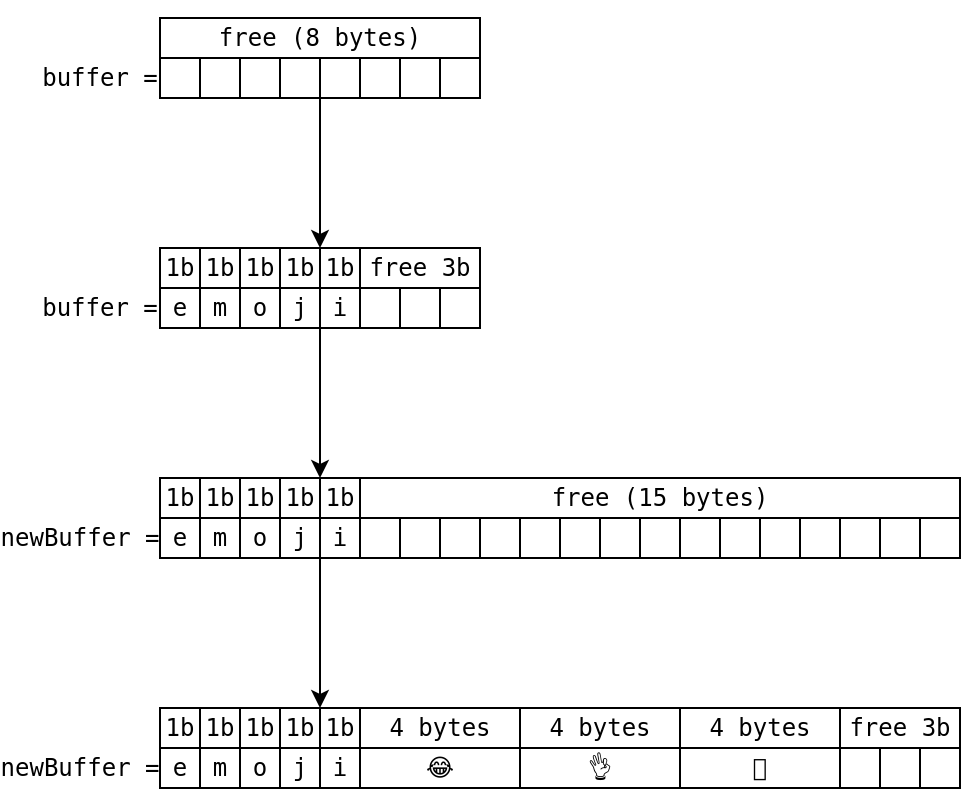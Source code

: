 <mxfile version="16.1.2" type="github"><diagram id="5okUJc6-Guek1TGiJGxz" name="Page-1"><mxGraphModel dx="1126" dy="863" grid="1" gridSize="10" guides="1" tooltips="1" connect="1" arrows="1" fold="1" page="1" pageScale="1" pageWidth="850" pageHeight="1100" math="0" shadow="0"><root><mxCell id="0"/><mxCell id="1" parent="0"/><mxCell id="M2fRfzTUFNH6pgmN4-ky-1" value="&lt;pre&gt;buffer =&lt;/pre&gt;" style="text;html=1;strokeColor=none;fillColor=none;align=center;verticalAlign=middle;whiteSpace=wrap;rounded=0;" vertex="1" parent="1"><mxGeometry x="240" y="380" width="60" height="30" as="geometry"/></mxCell><mxCell id="M2fRfzTUFNH6pgmN4-ky-2" value="" style="rounded=0;whiteSpace=wrap;html=1;" vertex="1" parent="1"><mxGeometry x="300" y="385" width="20" height="20" as="geometry"/></mxCell><mxCell id="M2fRfzTUFNH6pgmN4-ky-3" value="" style="rounded=0;whiteSpace=wrap;html=1;" vertex="1" parent="1"><mxGeometry x="320" y="385" width="20" height="20" as="geometry"/></mxCell><mxCell id="M2fRfzTUFNH6pgmN4-ky-4" value="" style="rounded=0;whiteSpace=wrap;html=1;" vertex="1" parent="1"><mxGeometry x="340" y="385" width="20" height="20" as="geometry"/></mxCell><mxCell id="M2fRfzTUFNH6pgmN4-ky-5" value="" style="rounded=0;whiteSpace=wrap;html=1;" vertex="1" parent="1"><mxGeometry x="360" y="385" width="20" height="20" as="geometry"/></mxCell><mxCell id="M2fRfzTUFNH6pgmN4-ky-6" value="" style="rounded=0;whiteSpace=wrap;html=1;" vertex="1" parent="1"><mxGeometry x="380" y="385" width="20" height="20" as="geometry"/></mxCell><mxCell id="M2fRfzTUFNH6pgmN4-ky-7" value="" style="rounded=0;whiteSpace=wrap;html=1;" vertex="1" parent="1"><mxGeometry x="400" y="385" width="20" height="20" as="geometry"/></mxCell><mxCell id="M2fRfzTUFNH6pgmN4-ky-8" value="" style="rounded=0;whiteSpace=wrap;html=1;" vertex="1" parent="1"><mxGeometry x="420" y="385" width="20" height="20" as="geometry"/></mxCell><mxCell id="M2fRfzTUFNH6pgmN4-ky-9" value="" style="rounded=0;whiteSpace=wrap;html=1;" vertex="1" parent="1"><mxGeometry x="440" y="385" width="20" height="20" as="geometry"/></mxCell><mxCell id="M2fRfzTUFNH6pgmN4-ky-10" value="&lt;pre&gt;free (8 bytes)&lt;/pre&gt;" style="rounded=0;whiteSpace=wrap;html=1;" vertex="1" parent="1"><mxGeometry x="300" y="365" width="160" height="20" as="geometry"/></mxCell><mxCell id="M2fRfzTUFNH6pgmN4-ky-11" value="" style="endArrow=classic;html=1;rounded=0;exitX=1;exitY=1;exitDx=0;exitDy=0;" edge="1" parent="1" source="M2fRfzTUFNH6pgmN4-ky-5"><mxGeometry width="50" height="50" relative="1" as="geometry"><mxPoint x="280" y="480" as="sourcePoint"/><mxPoint x="380" y="480" as="targetPoint"/></mxGeometry></mxCell><mxCell id="M2fRfzTUFNH6pgmN4-ky-12" value="&lt;pre&gt;buffer =&lt;/pre&gt;" style="text;html=1;strokeColor=none;fillColor=none;align=center;verticalAlign=middle;whiteSpace=wrap;rounded=0;" vertex="1" parent="1"><mxGeometry x="240" y="495" width="60" height="30" as="geometry"/></mxCell><mxCell id="M2fRfzTUFNH6pgmN4-ky-13" value="&lt;pre&gt;e&lt;/pre&gt;" style="rounded=0;whiteSpace=wrap;html=1;" vertex="1" parent="1"><mxGeometry x="300" y="500" width="20" height="20" as="geometry"/></mxCell><mxCell id="M2fRfzTUFNH6pgmN4-ky-23" value="&lt;pre&gt;m&lt;/pre&gt;" style="rounded=0;whiteSpace=wrap;html=1;" vertex="1" parent="1"><mxGeometry x="320" y="500" width="20" height="20" as="geometry"/></mxCell><mxCell id="M2fRfzTUFNH6pgmN4-ky-24" value="&lt;pre&gt;o&lt;/pre&gt;" style="rounded=0;whiteSpace=wrap;html=1;" vertex="1" parent="1"><mxGeometry x="340" y="500" width="20" height="20" as="geometry"/></mxCell><mxCell id="M2fRfzTUFNH6pgmN4-ky-25" value="&lt;pre&gt;j&lt;/pre&gt;" style="rounded=0;whiteSpace=wrap;html=1;" vertex="1" parent="1"><mxGeometry x="360" y="500" width="20" height="20" as="geometry"/></mxCell><mxCell id="M2fRfzTUFNH6pgmN4-ky-26" value="&lt;pre&gt;i&lt;/pre&gt;" style="rounded=0;whiteSpace=wrap;html=1;" vertex="1" parent="1"><mxGeometry x="380" y="500" width="20" height="20" as="geometry"/></mxCell><mxCell id="M2fRfzTUFNH6pgmN4-ky-27" value="&lt;pre&gt;&lt;br&gt;&lt;/pre&gt;" style="rounded=0;whiteSpace=wrap;html=1;" vertex="1" parent="1"><mxGeometry x="400" y="500" width="20" height="20" as="geometry"/></mxCell><mxCell id="M2fRfzTUFNH6pgmN4-ky-30" value="&lt;pre&gt;&lt;br&gt;&lt;/pre&gt;" style="rounded=0;whiteSpace=wrap;html=1;" vertex="1" parent="1"><mxGeometry x="420" y="500" width="20" height="20" as="geometry"/></mxCell><mxCell id="M2fRfzTUFNH6pgmN4-ky-31" value="&lt;pre&gt;&lt;br&gt;&lt;/pre&gt;" style="rounded=0;whiteSpace=wrap;html=1;" vertex="1" parent="1"><mxGeometry x="440" y="500" width="20" height="20" as="geometry"/></mxCell><mxCell id="M2fRfzTUFNH6pgmN4-ky-32" value="&lt;pre&gt;1b&lt;/pre&gt;" style="rounded=0;whiteSpace=wrap;html=1;" vertex="1" parent="1"><mxGeometry x="300" y="480" width="20" height="20" as="geometry"/></mxCell><mxCell id="M2fRfzTUFNH6pgmN4-ky-33" value="&lt;pre&gt;1b&lt;/pre&gt;" style="rounded=0;whiteSpace=wrap;html=1;" vertex="1" parent="1"><mxGeometry x="320" y="480" width="20" height="20" as="geometry"/></mxCell><mxCell id="M2fRfzTUFNH6pgmN4-ky-34" value="&lt;pre&gt;1b&lt;/pre&gt;" style="rounded=0;whiteSpace=wrap;html=1;" vertex="1" parent="1"><mxGeometry x="340" y="480" width="20" height="20" as="geometry"/></mxCell><mxCell id="M2fRfzTUFNH6pgmN4-ky-35" value="&lt;pre&gt;1b&lt;/pre&gt;" style="rounded=0;whiteSpace=wrap;html=1;" vertex="1" parent="1"><mxGeometry x="360" y="480" width="20" height="20" as="geometry"/></mxCell><mxCell id="M2fRfzTUFNH6pgmN4-ky-36" value="&lt;pre&gt;1b&lt;/pre&gt;" style="rounded=0;whiteSpace=wrap;html=1;" vertex="1" parent="1"><mxGeometry x="380" y="480" width="20" height="20" as="geometry"/></mxCell><mxCell id="M2fRfzTUFNH6pgmN4-ky-38" value="&lt;pre&gt;free 3b&lt;/pre&gt;" style="rounded=0;whiteSpace=wrap;html=1;" vertex="1" parent="1"><mxGeometry x="400" y="480" width="60" height="20" as="geometry"/></mxCell><mxCell id="M2fRfzTUFNH6pgmN4-ky-39" value="&lt;pre&gt;newBuffer =&lt;/pre&gt;" style="text;html=1;strokeColor=none;fillColor=none;align=center;verticalAlign=middle;whiteSpace=wrap;rounded=0;" vertex="1" parent="1"><mxGeometry x="230" y="610" width="60" height="30" as="geometry"/></mxCell><mxCell id="M2fRfzTUFNH6pgmN4-ky-40" value="&lt;pre&gt;e&lt;/pre&gt;" style="rounded=0;whiteSpace=wrap;html=1;" vertex="1" parent="1"><mxGeometry x="300" y="615" width="20" height="20" as="geometry"/></mxCell><mxCell id="M2fRfzTUFNH6pgmN4-ky-41" value="&lt;pre&gt;m&lt;/pre&gt;" style="rounded=0;whiteSpace=wrap;html=1;" vertex="1" parent="1"><mxGeometry x="320" y="615" width="20" height="20" as="geometry"/></mxCell><mxCell id="M2fRfzTUFNH6pgmN4-ky-42" value="&lt;pre&gt;o&lt;/pre&gt;" style="rounded=0;whiteSpace=wrap;html=1;" vertex="1" parent="1"><mxGeometry x="340" y="615" width="20" height="20" as="geometry"/></mxCell><mxCell id="M2fRfzTUFNH6pgmN4-ky-43" value="&lt;pre&gt;j&lt;/pre&gt;" style="rounded=0;whiteSpace=wrap;html=1;" vertex="1" parent="1"><mxGeometry x="360" y="615" width="20" height="20" as="geometry"/></mxCell><mxCell id="M2fRfzTUFNH6pgmN4-ky-44" value="&lt;pre&gt;i&lt;/pre&gt;" style="rounded=0;whiteSpace=wrap;html=1;" vertex="1" parent="1"><mxGeometry x="380" y="615" width="20" height="20" as="geometry"/></mxCell><mxCell id="M2fRfzTUFNH6pgmN4-ky-45" value="&lt;pre&gt;&lt;br&gt;&lt;/pre&gt;" style="rounded=0;whiteSpace=wrap;html=1;" vertex="1" parent="1"><mxGeometry x="400" y="615" width="20" height="20" as="geometry"/></mxCell><mxCell id="M2fRfzTUFNH6pgmN4-ky-46" value="&lt;pre&gt;&lt;br&gt;&lt;/pre&gt;" style="rounded=0;whiteSpace=wrap;html=1;" vertex="1" parent="1"><mxGeometry x="420" y="615" width="20" height="20" as="geometry"/></mxCell><mxCell id="M2fRfzTUFNH6pgmN4-ky-47" value="&lt;pre&gt;&lt;br&gt;&lt;/pre&gt;" style="rounded=0;whiteSpace=wrap;html=1;" vertex="1" parent="1"><mxGeometry x="440" y="615" width="20" height="20" as="geometry"/></mxCell><mxCell id="M2fRfzTUFNH6pgmN4-ky-48" value="&lt;pre&gt;1b&lt;/pre&gt;" style="rounded=0;whiteSpace=wrap;html=1;" vertex="1" parent="1"><mxGeometry x="300" y="595" width="20" height="20" as="geometry"/></mxCell><mxCell id="M2fRfzTUFNH6pgmN4-ky-49" value="&lt;pre&gt;1b&lt;/pre&gt;" style="rounded=0;whiteSpace=wrap;html=1;" vertex="1" parent="1"><mxGeometry x="320" y="595" width="20" height="20" as="geometry"/></mxCell><mxCell id="M2fRfzTUFNH6pgmN4-ky-50" value="&lt;pre&gt;1b&lt;/pre&gt;" style="rounded=0;whiteSpace=wrap;html=1;" vertex="1" parent="1"><mxGeometry x="340" y="595" width="20" height="20" as="geometry"/></mxCell><mxCell id="M2fRfzTUFNH6pgmN4-ky-51" value="&lt;pre&gt;1b&lt;/pre&gt;" style="rounded=0;whiteSpace=wrap;html=1;" vertex="1" parent="1"><mxGeometry x="360" y="595" width="20" height="20" as="geometry"/></mxCell><mxCell id="M2fRfzTUFNH6pgmN4-ky-52" value="&lt;pre&gt;1b&lt;/pre&gt;" style="rounded=0;whiteSpace=wrap;html=1;" vertex="1" parent="1"><mxGeometry x="380" y="595" width="20" height="20" as="geometry"/></mxCell><mxCell id="M2fRfzTUFNH6pgmN4-ky-53" value="&lt;pre&gt;free (15 bytes)&lt;/pre&gt;" style="rounded=0;whiteSpace=wrap;html=1;" vertex="1" parent="1"><mxGeometry x="400" y="595" width="300" height="20" as="geometry"/></mxCell><mxCell id="M2fRfzTUFNH6pgmN4-ky-54" value="" style="endArrow=classic;html=1;rounded=0;exitX=1;exitY=1;exitDx=0;exitDy=0;" edge="1" parent="1"><mxGeometry width="50" height="50" relative="1" as="geometry"><mxPoint x="380" y="520" as="sourcePoint"/><mxPoint x="380" y="595" as="targetPoint"/></mxGeometry></mxCell><mxCell id="M2fRfzTUFNH6pgmN4-ky-55" value="" style="rounded=0;whiteSpace=wrap;html=1;" vertex="1" parent="1"><mxGeometry x="460" y="615" width="20" height="20" as="geometry"/></mxCell><mxCell id="M2fRfzTUFNH6pgmN4-ky-56" value="" style="rounded=0;whiteSpace=wrap;html=1;" vertex="1" parent="1"><mxGeometry x="480" y="615" width="20" height="20" as="geometry"/></mxCell><mxCell id="M2fRfzTUFNH6pgmN4-ky-57" value="" style="rounded=0;whiteSpace=wrap;html=1;" vertex="1" parent="1"><mxGeometry x="500" y="615" width="20" height="20" as="geometry"/></mxCell><mxCell id="M2fRfzTUFNH6pgmN4-ky-58" value="" style="rounded=0;whiteSpace=wrap;html=1;" vertex="1" parent="1"><mxGeometry x="520" y="615" width="20" height="20" as="geometry"/></mxCell><mxCell id="M2fRfzTUFNH6pgmN4-ky-59" value="" style="rounded=0;whiteSpace=wrap;html=1;" vertex="1" parent="1"><mxGeometry x="540" y="615" width="20" height="20" as="geometry"/></mxCell><mxCell id="M2fRfzTUFNH6pgmN4-ky-60" value="" style="rounded=0;whiteSpace=wrap;html=1;" vertex="1" parent="1"><mxGeometry x="560" y="615" width="20" height="20" as="geometry"/></mxCell><mxCell id="M2fRfzTUFNH6pgmN4-ky-61" value="" style="rounded=0;whiteSpace=wrap;html=1;" vertex="1" parent="1"><mxGeometry x="580" y="615" width="20" height="20" as="geometry"/></mxCell><mxCell id="M2fRfzTUFNH6pgmN4-ky-63" value="&lt;pre&gt;newBuffer =&lt;/pre&gt;" style="text;html=1;strokeColor=none;fillColor=none;align=center;verticalAlign=middle;whiteSpace=wrap;rounded=0;" vertex="1" parent="1"><mxGeometry x="230" y="725" width="60" height="30" as="geometry"/></mxCell><mxCell id="M2fRfzTUFNH6pgmN4-ky-64" value="&lt;pre&gt;e&lt;/pre&gt;" style="rounded=0;whiteSpace=wrap;html=1;" vertex="1" parent="1"><mxGeometry x="300" y="730" width="20" height="20" as="geometry"/></mxCell><mxCell id="M2fRfzTUFNH6pgmN4-ky-65" value="&lt;pre&gt;m&lt;/pre&gt;" style="rounded=0;whiteSpace=wrap;html=1;" vertex="1" parent="1"><mxGeometry x="320" y="730" width="20" height="20" as="geometry"/></mxCell><mxCell id="M2fRfzTUFNH6pgmN4-ky-66" value="&lt;pre&gt;o&lt;/pre&gt;" style="rounded=0;whiteSpace=wrap;html=1;" vertex="1" parent="1"><mxGeometry x="340" y="730" width="20" height="20" as="geometry"/></mxCell><mxCell id="M2fRfzTUFNH6pgmN4-ky-67" value="&lt;pre&gt;j&lt;/pre&gt;" style="rounded=0;whiteSpace=wrap;html=1;" vertex="1" parent="1"><mxGeometry x="360" y="730" width="20" height="20" as="geometry"/></mxCell><mxCell id="M2fRfzTUFNH6pgmN4-ky-68" value="&lt;pre&gt;i&lt;/pre&gt;" style="rounded=0;whiteSpace=wrap;html=1;" vertex="1" parent="1"><mxGeometry x="380" y="730" width="20" height="20" as="geometry"/></mxCell><mxCell id="M2fRfzTUFNH6pgmN4-ky-69" value="&lt;pre&gt;😂&lt;br&gt;&lt;/pre&gt;" style="rounded=0;whiteSpace=wrap;html=1;" vertex="1" parent="1"><mxGeometry x="400" y="730" width="80" height="20" as="geometry"/></mxCell><mxCell id="M2fRfzTUFNH6pgmN4-ky-72" value="&lt;pre&gt;1b&lt;/pre&gt;" style="rounded=0;whiteSpace=wrap;html=1;" vertex="1" parent="1"><mxGeometry x="300" y="710" width="20" height="20" as="geometry"/></mxCell><mxCell id="M2fRfzTUFNH6pgmN4-ky-73" value="&lt;pre&gt;1b&lt;/pre&gt;" style="rounded=0;whiteSpace=wrap;html=1;" vertex="1" parent="1"><mxGeometry x="320" y="710" width="20" height="20" as="geometry"/></mxCell><mxCell id="M2fRfzTUFNH6pgmN4-ky-74" value="&lt;pre&gt;1b&lt;/pre&gt;" style="rounded=0;whiteSpace=wrap;html=1;" vertex="1" parent="1"><mxGeometry x="340" y="710" width="20" height="20" as="geometry"/></mxCell><mxCell id="M2fRfzTUFNH6pgmN4-ky-75" value="&lt;pre&gt;1b&lt;/pre&gt;" style="rounded=0;whiteSpace=wrap;html=1;" vertex="1" parent="1"><mxGeometry x="360" y="710" width="20" height="20" as="geometry"/></mxCell><mxCell id="M2fRfzTUFNH6pgmN4-ky-76" value="&lt;pre&gt;1b&lt;/pre&gt;" style="rounded=0;whiteSpace=wrap;html=1;" vertex="1" parent="1"><mxGeometry x="380" y="710" width="20" height="20" as="geometry"/></mxCell><mxCell id="M2fRfzTUFNH6pgmN4-ky-78" value="" style="endArrow=classic;html=1;rounded=0;exitX=1;exitY=1;exitDx=0;exitDy=0;" edge="1" parent="1"><mxGeometry width="50" height="50" relative="1" as="geometry"><mxPoint x="380" y="635" as="sourcePoint"/><mxPoint x="380" y="710" as="targetPoint"/></mxGeometry></mxCell><mxCell id="M2fRfzTUFNH6pgmN4-ky-86" value="&lt;pre&gt;4 bytes&lt;/pre&gt;" style="rounded=0;whiteSpace=wrap;html=1;" vertex="1" parent="1"><mxGeometry x="400" y="710" width="80" height="20" as="geometry"/></mxCell><mxCell id="M2fRfzTUFNH6pgmN4-ky-90" value="&lt;pre&gt;4 bytes&lt;/pre&gt;" style="rounded=0;whiteSpace=wrap;html=1;" vertex="1" parent="1"><mxGeometry x="480" y="710" width="80" height="20" as="geometry"/></mxCell><mxCell id="M2fRfzTUFNH6pgmN4-ky-91" value="&lt;pre&gt;4 bytes&lt;/pre&gt;" style="rounded=0;whiteSpace=wrap;html=1;" vertex="1" parent="1"><mxGeometry x="560" y="710" width="80" height="20" as="geometry"/></mxCell><mxCell id="M2fRfzTUFNH6pgmN4-ky-92" value="&lt;pre&gt;free 3b&lt;/pre&gt;" style="rounded=0;whiteSpace=wrap;html=1;" vertex="1" parent="1"><mxGeometry x="640" y="710" width="60" height="20" as="geometry"/></mxCell><mxCell id="M2fRfzTUFNH6pgmN4-ky-93" value="&lt;pre&gt;👌&lt;br&gt;&lt;/pre&gt;" style="rounded=0;whiteSpace=wrap;html=1;" vertex="1" parent="1"><mxGeometry x="480" y="730" width="80" height="20" as="geometry"/></mxCell><mxCell id="M2fRfzTUFNH6pgmN4-ky-94" value="&lt;pre&gt;💯&lt;br&gt;&lt;/pre&gt;" style="rounded=0;whiteSpace=wrap;html=1;" vertex="1" parent="1"><mxGeometry x="560" y="730" width="80" height="20" as="geometry"/></mxCell><mxCell id="M2fRfzTUFNH6pgmN4-ky-95" value="&lt;pre&gt;&lt;br&gt;&lt;/pre&gt;" style="rounded=0;whiteSpace=wrap;html=1;" vertex="1" parent="1"><mxGeometry x="640" y="730" width="20" height="20" as="geometry"/></mxCell><mxCell id="M2fRfzTUFNH6pgmN4-ky-96" value="&lt;pre&gt;&lt;br&gt;&lt;/pre&gt;" style="rounded=0;whiteSpace=wrap;html=1;" vertex="1" parent="1"><mxGeometry x="660" y="730" width="20" height="20" as="geometry"/></mxCell><mxCell id="M2fRfzTUFNH6pgmN4-ky-97" value="&lt;pre&gt;&lt;br&gt;&lt;/pre&gt;" style="rounded=0;whiteSpace=wrap;html=1;" vertex="1" parent="1"><mxGeometry x="680" y="730" width="20" height="20" as="geometry"/></mxCell><mxCell id="M2fRfzTUFNH6pgmN4-ky-98" value="" style="rounded=0;whiteSpace=wrap;html=1;" vertex="1" parent="1"><mxGeometry x="600" y="615" width="20" height="20" as="geometry"/></mxCell><mxCell id="M2fRfzTUFNH6pgmN4-ky-99" value="" style="rounded=0;whiteSpace=wrap;html=1;" vertex="1" parent="1"><mxGeometry x="620" y="615" width="20" height="20" as="geometry"/></mxCell><mxCell id="M2fRfzTUFNH6pgmN4-ky-100" value="" style="rounded=0;whiteSpace=wrap;html=1;" vertex="1" parent="1"><mxGeometry x="640" y="615" width="20" height="20" as="geometry"/></mxCell><mxCell id="M2fRfzTUFNH6pgmN4-ky-101" value="" style="rounded=0;whiteSpace=wrap;html=1;" vertex="1" parent="1"><mxGeometry x="660" y="615" width="20" height="20" as="geometry"/></mxCell><mxCell id="M2fRfzTUFNH6pgmN4-ky-102" value="" style="rounded=0;whiteSpace=wrap;html=1;" vertex="1" parent="1"><mxGeometry x="680" y="615" width="20" height="20" as="geometry"/></mxCell></root></mxGraphModel></diagram></mxfile>